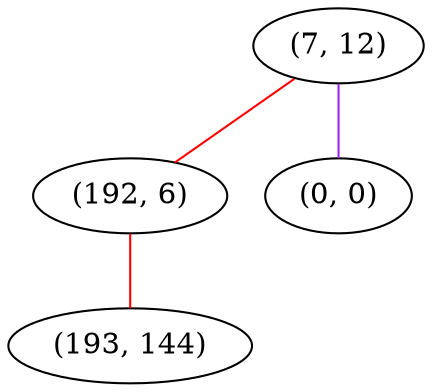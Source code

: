 graph "" {
"(7, 12)";
"(192, 6)";
"(193, 144)";
"(0, 0)";
"(7, 12)" -- "(192, 6)"  [color=red, key=0, weight=1];
"(7, 12)" -- "(0, 0)"  [color=purple, key=0, weight=4];
"(192, 6)" -- "(193, 144)"  [color=red, key=0, weight=1];
}
